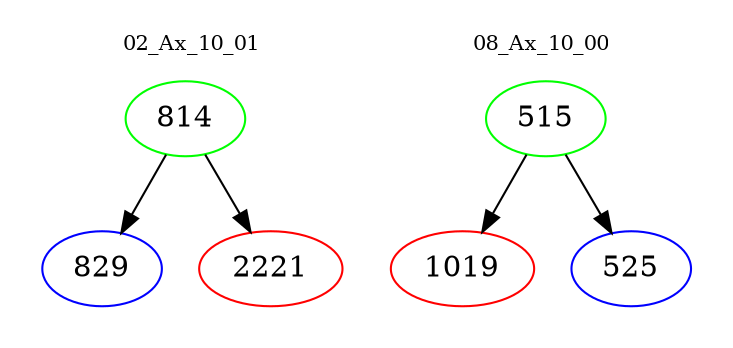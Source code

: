 digraph{
subgraph cluster_0 {
color = white
label = "02_Ax_10_01";
fontsize=10;
T0_814 [label="814", color="green"]
T0_814 -> T0_829 [color="black"]
T0_829 [label="829", color="blue"]
T0_814 -> T0_2221 [color="black"]
T0_2221 [label="2221", color="red"]
}
subgraph cluster_1 {
color = white
label = "08_Ax_10_00";
fontsize=10;
T1_515 [label="515", color="green"]
T1_515 -> T1_1019 [color="black"]
T1_1019 [label="1019", color="red"]
T1_515 -> T1_525 [color="black"]
T1_525 [label="525", color="blue"]
}
}
